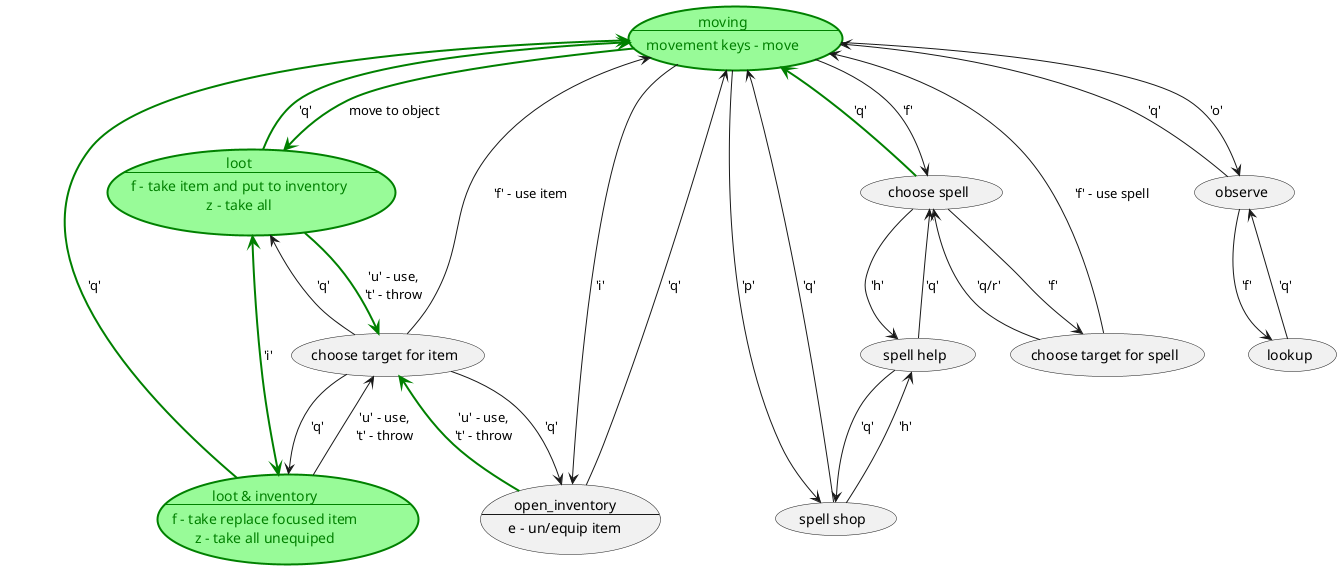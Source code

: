 @startuml

usecase moving #palegreen;line:green;line.bold;text:green as "moving
--
movement keys - move"

usecase loot #palegreen;line:green;line.bold;text:green as "loot
--
f - take item and put to inventory
z - take all"

usecase loot_inventory #palegreen;line:green;line.bold;text:green as "loot & inventory
--
f - take replace focused item
z - take all unequiped"

usecase open_inventory as "open_inventory
--
e - un/equip item"

(moving) --> (choose spell) : 'f'

(moving) --> (loot) #line:green;line.bold : move to object
(loot) --> (moving) #line:green;line.bold : 'q'
(loot) <--> (loot_inventory) #line:green;line.bold : 'i'
(loot) --> (choose target for item) #line:green;line.bold : 'u' - use,\n't' - throw
(choose target for item) --> (loot) : 'q'
(loot_inventory) --> (moving) #line:green;line.bold : 'q'
(loot_inventory) --> (choose target for item) : 'u' - use,\n't' - throw
(choose target for item) --> (loot_inventory) : 'q'

(moving) --> (open_inventory) : 'i'
(open_inventory) --> (moving) : 'q'

(open_inventory) --> (choose target for item) #line:green;line.bold : 'u' - use,\n't' - throw
(choose target for item) --> (open_inventory) : 'q'

(moving) --> (spell shop) : 'p'
(spell shop) --> (moving) : 'q'

(choose spell) --> (spell help) : 'h'
(spell help) --> (choose spell) : 'q'

(spell shop) --> (spell help) : 'h'
(spell help) --> (spell shop) : 'q'

(choose target for item) --> (moving) : 'f' - use item

(choose spell) --> (choose target for spell) : 'f'
(choose target for spell) --> (choose spell) : 'q/r'
(choose target for spell) --> (moving) : 'f' - use spell

(choose spell) --> (moving) #line:green;line.bold : 'q'

(moving) --> (observe) : 'o'
(observe) --> (lookup) : 'f'
(lookup) --> (observe) : 'q'
(observe) --> (moving) : 'q'

@enduml
